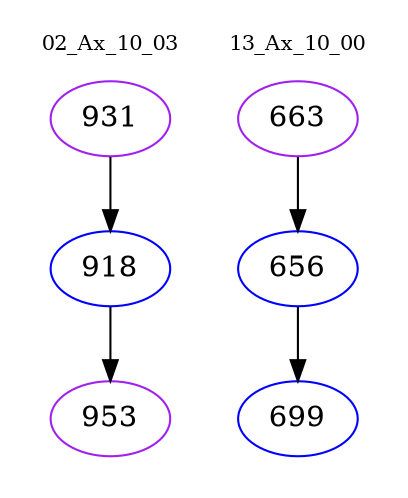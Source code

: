 digraph{
subgraph cluster_0 {
color = white
label = "02_Ax_10_03";
fontsize=10;
T0_931 [label="931", color="purple"]
T0_931 -> T0_918 [color="black"]
T0_918 [label="918", color="blue"]
T0_918 -> T0_953 [color="black"]
T0_953 [label="953", color="purple"]
}
subgraph cluster_1 {
color = white
label = "13_Ax_10_00";
fontsize=10;
T1_663 [label="663", color="purple"]
T1_663 -> T1_656 [color="black"]
T1_656 [label="656", color="blue"]
T1_656 -> T1_699 [color="black"]
T1_699 [label="699", color="blue"]
}
}
